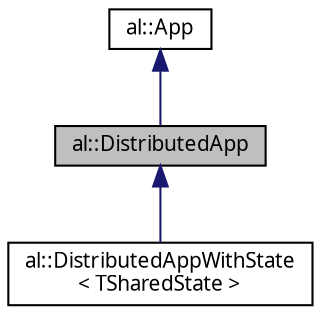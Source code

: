 digraph "al::DistributedApp"
{
 // LATEX_PDF_SIZE
  bgcolor="transparent";
  edge [fontname="FreeSans.ttf",fontsize="10",labelfontname="FreeSans.ttf",labelfontsize="10"];
  node [fontname="FreeSans.ttf",fontsize="10",shape=record];
  Node1 [label="al::DistributedApp",height=0.2,width=0.4,color="black", fillcolor="grey75", style="filled", fontcolor="black",tooltip=" "];
  Node2 -> Node1 [dir="back",color="midnightblue",fontsize="10",style="solid",fontname="FreeSans.ttf"];
  Node2 [label="al::App",height=0.2,width=0.4,color="black",URL="$classal_1_1_app.html",tooltip=" "];
  Node1 -> Node3 [dir="back",color="midnightblue",fontsize="10",style="solid",fontname="FreeSans.ttf"];
  Node3 [label="al::DistributedAppWithState\l\< TSharedState \>",height=0.2,width=0.4,color="black",URL="$classal_1_1_distributed_app_with_state.html",tooltip=" "];
}
